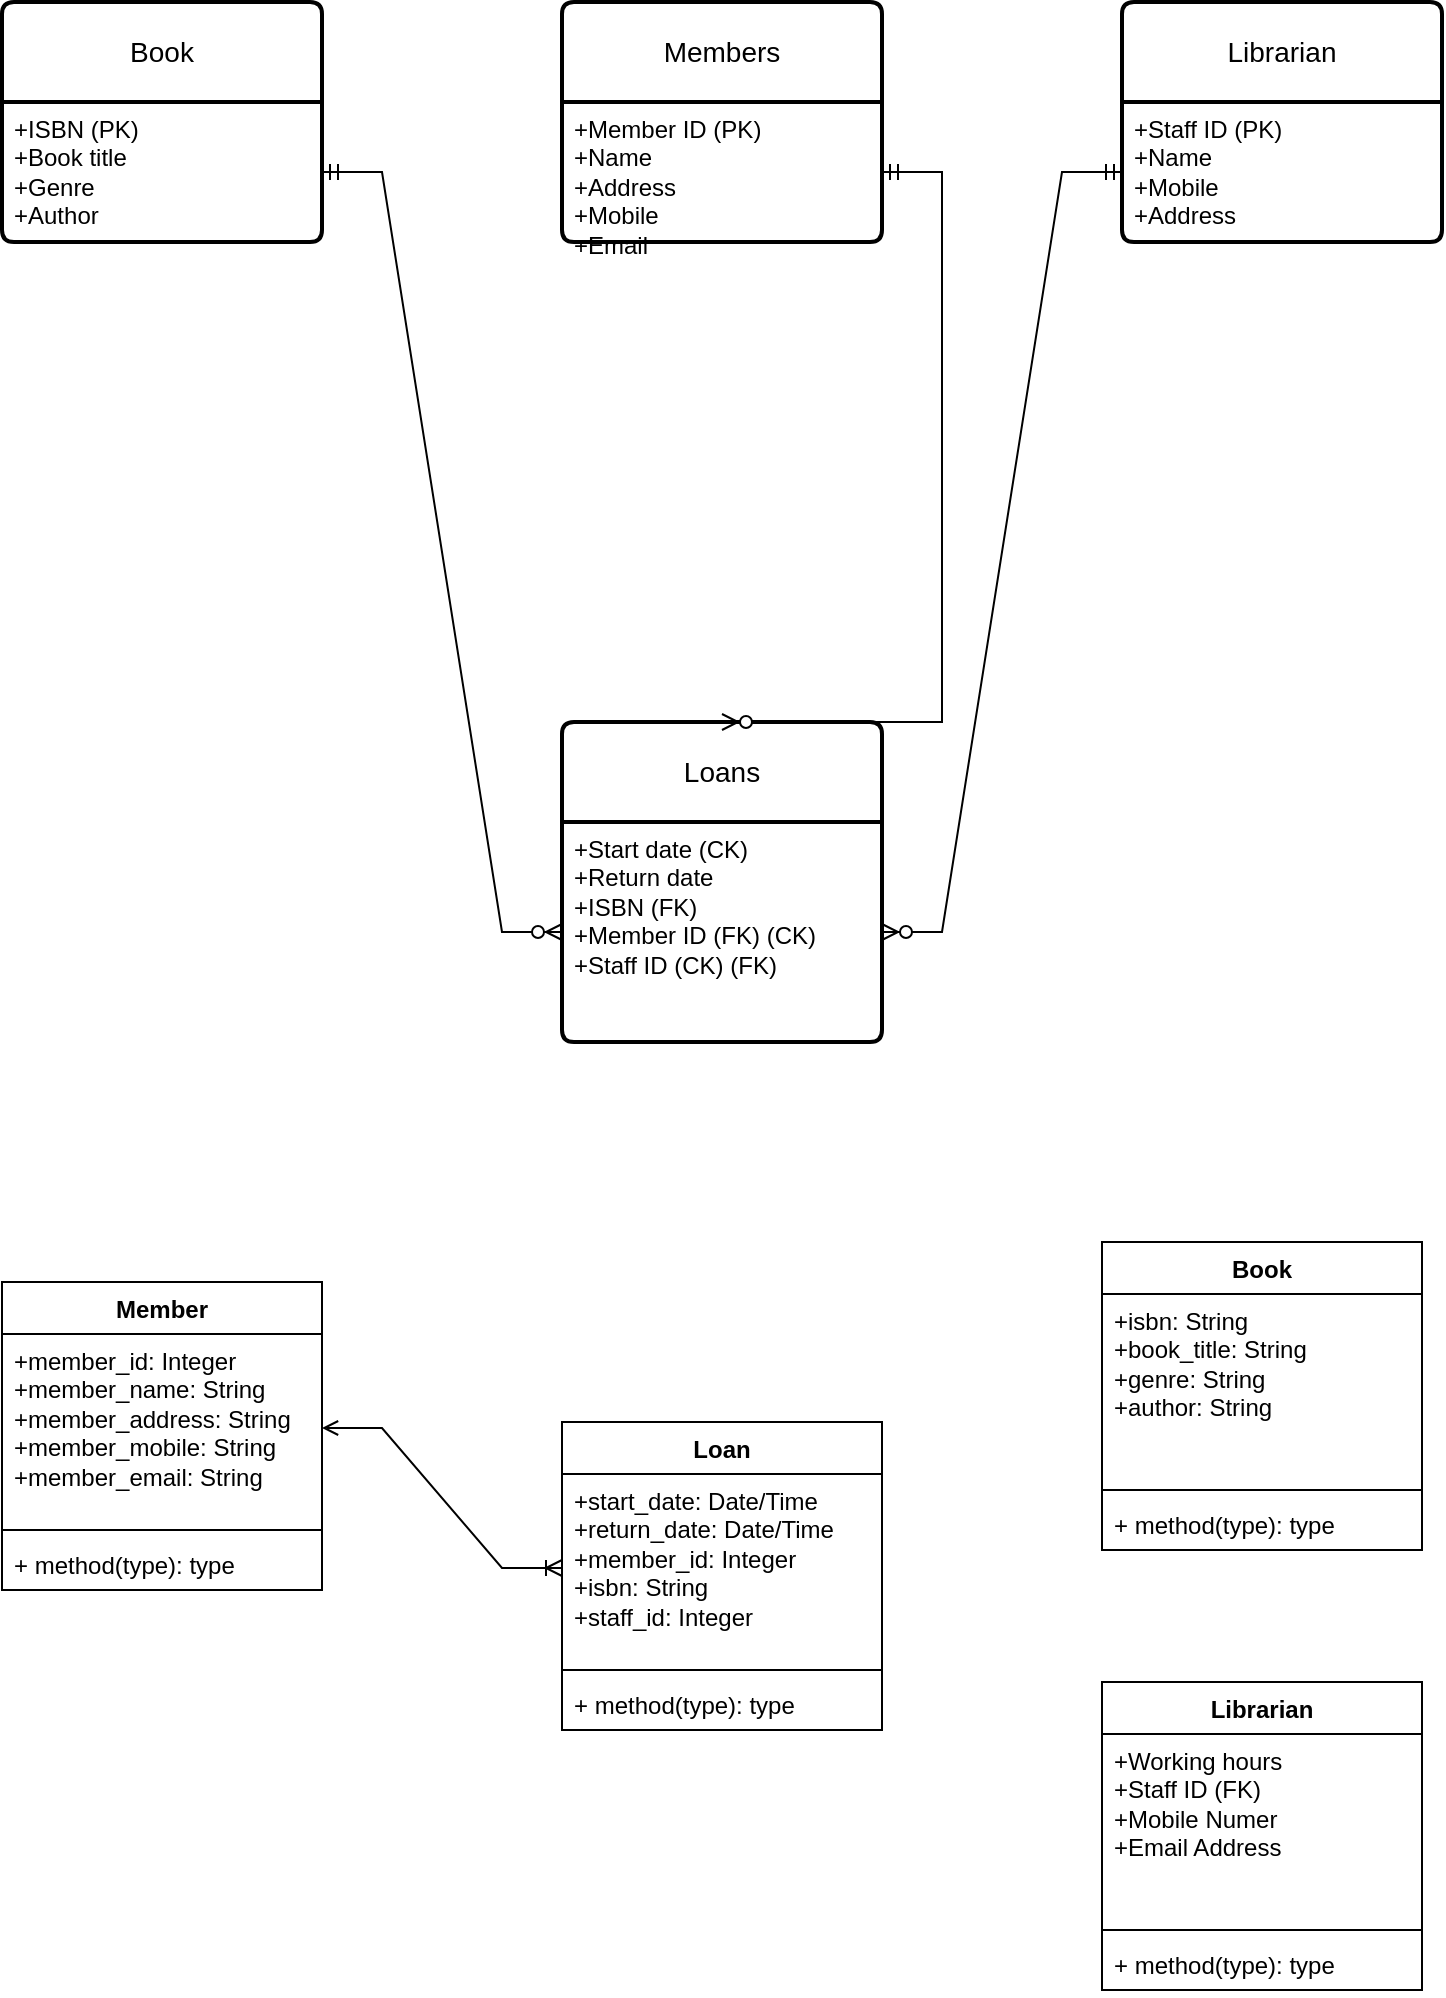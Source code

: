 <mxfile version="24.4.9" type="github">
  <diagram name="Page-1" id="fPj5VK5BWqZONE03JprT">
    <mxGraphModel dx="1488" dy="893" grid="1" gridSize="10" guides="1" tooltips="1" connect="1" arrows="1" fold="1" page="1" pageScale="1" pageWidth="827" pageHeight="1169" math="0" shadow="0">
      <root>
        <mxCell id="0" />
        <mxCell id="1" parent="0" />
        <mxCell id="WcHl2znlv1x4LHeQimge-1" value="Book" style="swimlane;childLayout=stackLayout;horizontal=1;startSize=50;horizontalStack=0;rounded=1;fontSize=14;fontStyle=0;strokeWidth=2;resizeParent=0;resizeLast=1;shadow=0;dashed=0;align=center;arcSize=4;whiteSpace=wrap;html=1;" vertex="1" parent="1">
          <mxGeometry x="40" y="40" width="160" height="120" as="geometry" />
        </mxCell>
        <mxCell id="WcHl2znlv1x4LHeQimge-2" value="+ISBN (PK)&lt;br&gt;+Book title&lt;br&gt;+Genre&lt;div&gt;+Author&lt;/div&gt;" style="align=left;strokeColor=none;fillColor=none;spacingLeft=4;fontSize=12;verticalAlign=top;resizable=0;rotatable=0;part=1;html=1;" vertex="1" parent="WcHl2znlv1x4LHeQimge-1">
          <mxGeometry y="50" width="160" height="70" as="geometry" />
        </mxCell>
        <mxCell id="WcHl2znlv1x4LHeQimge-3" value="Members" style="swimlane;childLayout=stackLayout;horizontal=1;startSize=50;horizontalStack=0;rounded=1;fontSize=14;fontStyle=0;strokeWidth=2;resizeParent=0;resizeLast=1;shadow=0;dashed=0;align=center;arcSize=4;whiteSpace=wrap;html=1;" vertex="1" parent="1">
          <mxGeometry x="320" y="40" width="160" height="120" as="geometry" />
        </mxCell>
        <mxCell id="WcHl2znlv1x4LHeQimge-4" value="+Member ID (PK)&lt;br&gt;+Name&lt;br&gt;+Address&lt;div&gt;+Mobile&lt;/div&gt;&lt;div&gt;+Email&lt;/div&gt;" style="align=left;strokeColor=none;fillColor=none;spacingLeft=4;fontSize=12;verticalAlign=top;resizable=0;rotatable=0;part=1;html=1;" vertex="1" parent="WcHl2znlv1x4LHeQimge-3">
          <mxGeometry y="50" width="160" height="70" as="geometry" />
        </mxCell>
        <mxCell id="WcHl2znlv1x4LHeQimge-5" value="Loans" style="swimlane;childLayout=stackLayout;horizontal=1;startSize=50;horizontalStack=0;rounded=1;fontSize=14;fontStyle=0;strokeWidth=2;resizeParent=0;resizeLast=1;shadow=0;dashed=0;align=center;arcSize=4;whiteSpace=wrap;html=1;" vertex="1" parent="1">
          <mxGeometry x="320" y="400" width="160" height="160" as="geometry" />
        </mxCell>
        <mxCell id="WcHl2znlv1x4LHeQimge-6" value="+Start date (CK)&lt;br&gt;+Return date&lt;br&gt;+ISBN (FK)&lt;div&gt;+Member ID (FK) (CK)&lt;/div&gt;&lt;div&gt;+Staff ID (CK) (FK)&lt;/div&gt;" style="align=left;strokeColor=none;fillColor=none;spacingLeft=4;fontSize=12;verticalAlign=top;resizable=0;rotatable=0;part=1;html=1;" vertex="1" parent="WcHl2znlv1x4LHeQimge-5">
          <mxGeometry y="50" width="160" height="110" as="geometry" />
        </mxCell>
        <mxCell id="WcHl2znlv1x4LHeQimge-10" value="Librarian" style="swimlane;childLayout=stackLayout;horizontal=1;startSize=50;horizontalStack=0;rounded=1;fontSize=14;fontStyle=0;strokeWidth=2;resizeParent=0;resizeLast=1;shadow=0;dashed=0;align=center;arcSize=4;whiteSpace=wrap;html=1;" vertex="1" parent="1">
          <mxGeometry x="600" y="40" width="160" height="120" as="geometry" />
        </mxCell>
        <mxCell id="WcHl2znlv1x4LHeQimge-11" value="+Staff ID (PK)&lt;br&gt;+Name&lt;div&gt;+Mobile&lt;/div&gt;&lt;div&gt;+Address&lt;/div&gt;" style="align=left;strokeColor=none;fillColor=none;spacingLeft=4;fontSize=12;verticalAlign=top;resizable=0;rotatable=0;part=1;html=1;" vertex="1" parent="WcHl2znlv1x4LHeQimge-10">
          <mxGeometry y="50" width="160" height="70" as="geometry" />
        </mxCell>
        <mxCell id="WcHl2znlv1x4LHeQimge-14" value="" style="edgeStyle=entityRelationEdgeStyle;fontSize=12;html=1;endArrow=ERzeroToMany;startArrow=ERmandOne;rounded=0;" edge="1" parent="1" source="WcHl2znlv1x4LHeQimge-2" target="WcHl2znlv1x4LHeQimge-6">
          <mxGeometry width="100" height="100" relative="1" as="geometry">
            <mxPoint x="160" y="150.0" as="sourcePoint" />
            <mxPoint x="320" y="450" as="targetPoint" />
            <Array as="points">
              <mxPoint x="-180" y="-10" />
              <mxPoint x="80" y="200" />
              <mxPoint x="-210" y="30" />
            </Array>
          </mxGeometry>
        </mxCell>
        <mxCell id="WcHl2znlv1x4LHeQimge-16" value="" style="edgeStyle=entityRelationEdgeStyle;fontSize=12;html=1;endArrow=ERzeroToMany;startArrow=ERmandOne;rounded=0;" edge="1" parent="1" source="WcHl2znlv1x4LHeQimge-11" target="WcHl2znlv1x4LHeQimge-6">
          <mxGeometry width="100" height="100" relative="1" as="geometry">
            <mxPoint x="580" y="160" as="sourcePoint" />
            <mxPoint x="740" y="330" as="targetPoint" />
            <Array as="points">
              <mxPoint x="240" y="-10" />
              <mxPoint x="500" y="200" />
              <mxPoint x="210" y="30" />
            </Array>
          </mxGeometry>
        </mxCell>
        <mxCell id="WcHl2znlv1x4LHeQimge-17" value="" style="edgeStyle=entityRelationEdgeStyle;fontSize=12;html=1;endArrow=ERzeroToMany;startArrow=ERmandOne;rounded=0;entryX=0.5;entryY=0;entryDx=0;entryDy=0;" edge="1" parent="1" source="WcHl2znlv1x4LHeQimge-4" target="WcHl2znlv1x4LHeQimge-5">
          <mxGeometry width="100" height="100" relative="1" as="geometry">
            <mxPoint x="400" y="161" as="sourcePoint" />
            <mxPoint x="590" y="170" as="targetPoint" />
            <Array as="points">
              <mxPoint x="-11" />
              <mxPoint x="409" y="220" />
              <mxPoint x="249" y="210" />
              <mxPoint x="-41" y="40" />
            </Array>
          </mxGeometry>
        </mxCell>
        <mxCell id="WcHl2znlv1x4LHeQimge-18" value="Member" style="swimlane;fontStyle=1;align=center;verticalAlign=top;childLayout=stackLayout;horizontal=1;startSize=26;horizontalStack=0;resizeParent=1;resizeParentMax=0;resizeLast=0;collapsible=1;marginBottom=0;whiteSpace=wrap;html=1;" vertex="1" parent="1">
          <mxGeometry x="40" y="680" width="160" height="154" as="geometry" />
        </mxCell>
        <mxCell id="WcHl2znlv1x4LHeQimge-19" value="&lt;span style=&quot;text-wrap: nowrap;&quot;&gt;+member_id: Integer&lt;/span&gt;&lt;br style=&quot;text-wrap: nowrap;&quot;&gt;&lt;span style=&quot;text-wrap: nowrap;&quot;&gt;+member_name: String&lt;/span&gt;&lt;br style=&quot;text-wrap: nowrap;&quot;&gt;&lt;span style=&quot;text-wrap: nowrap;&quot;&gt;+member_address: String&lt;/span&gt;&lt;div style=&quot;text-wrap: nowrap;&quot;&gt;+member_mobile: String&lt;/div&gt;&lt;div style=&quot;text-wrap: nowrap;&quot;&gt;+member_email: String&lt;/div&gt;" style="text;strokeColor=none;fillColor=none;align=left;verticalAlign=top;spacingLeft=4;spacingRight=4;overflow=hidden;rotatable=0;points=[[0,0.5],[1,0.5]];portConstraint=eastwest;whiteSpace=wrap;html=1;" vertex="1" parent="WcHl2znlv1x4LHeQimge-18">
          <mxGeometry y="26" width="160" height="94" as="geometry" />
        </mxCell>
        <mxCell id="WcHl2znlv1x4LHeQimge-20" value="" style="line;strokeWidth=1;fillColor=none;align=left;verticalAlign=middle;spacingTop=-1;spacingLeft=3;spacingRight=3;rotatable=0;labelPosition=right;points=[];portConstraint=eastwest;strokeColor=inherit;" vertex="1" parent="WcHl2znlv1x4LHeQimge-18">
          <mxGeometry y="120" width="160" height="8" as="geometry" />
        </mxCell>
        <mxCell id="WcHl2znlv1x4LHeQimge-21" value="+ method(type): type" style="text;strokeColor=none;fillColor=none;align=left;verticalAlign=top;spacingLeft=4;spacingRight=4;overflow=hidden;rotatable=0;points=[[0,0.5],[1,0.5]];portConstraint=eastwest;whiteSpace=wrap;html=1;" vertex="1" parent="WcHl2znlv1x4LHeQimge-18">
          <mxGeometry y="128" width="160" height="26" as="geometry" />
        </mxCell>
        <mxCell id="WcHl2znlv1x4LHeQimge-22" value="Loan" style="swimlane;fontStyle=1;align=center;verticalAlign=top;childLayout=stackLayout;horizontal=1;startSize=26;horizontalStack=0;resizeParent=1;resizeParentMax=0;resizeLast=0;collapsible=1;marginBottom=0;whiteSpace=wrap;html=1;" vertex="1" parent="1">
          <mxGeometry x="320" y="750" width="160" height="154" as="geometry" />
        </mxCell>
        <mxCell id="WcHl2znlv1x4LHeQimge-23" value="&lt;span style=&quot;text-wrap: nowrap;&quot;&gt;+start_date: Date/Time&lt;/span&gt;&lt;div&gt;&lt;span style=&quot;text-wrap: nowrap;&quot;&gt;+return_date: Date/Time&lt;/span&gt;&lt;/div&gt;&lt;div&gt;&lt;span style=&quot;text-wrap: nowrap;&quot;&gt;+member_id: Integer&lt;/span&gt;&lt;/div&gt;&lt;div&gt;&lt;span style=&quot;text-wrap: nowrap;&quot;&gt;+isbn: String&lt;/span&gt;&lt;/div&gt;&lt;div&gt;&lt;span style=&quot;text-wrap: nowrap;&quot;&gt;+staff_id: Integer&lt;/span&gt;&lt;/div&gt;" style="text;strokeColor=none;fillColor=none;align=left;verticalAlign=top;spacingLeft=4;spacingRight=4;overflow=hidden;rotatable=0;points=[[0,0.5],[1,0.5]];portConstraint=eastwest;whiteSpace=wrap;html=1;" vertex="1" parent="WcHl2znlv1x4LHeQimge-22">
          <mxGeometry y="26" width="160" height="94" as="geometry" />
        </mxCell>
        <mxCell id="WcHl2znlv1x4LHeQimge-24" value="" style="line;strokeWidth=1;fillColor=none;align=left;verticalAlign=middle;spacingTop=-1;spacingLeft=3;spacingRight=3;rotatable=0;labelPosition=right;points=[];portConstraint=eastwest;strokeColor=inherit;" vertex="1" parent="WcHl2znlv1x4LHeQimge-22">
          <mxGeometry y="120" width="160" height="8" as="geometry" />
        </mxCell>
        <mxCell id="WcHl2znlv1x4LHeQimge-25" value="+ method(type): type" style="text;strokeColor=none;fillColor=none;align=left;verticalAlign=top;spacingLeft=4;spacingRight=4;overflow=hidden;rotatable=0;points=[[0,0.5],[1,0.5]];portConstraint=eastwest;whiteSpace=wrap;html=1;" vertex="1" parent="WcHl2znlv1x4LHeQimge-22">
          <mxGeometry y="128" width="160" height="26" as="geometry" />
        </mxCell>
        <mxCell id="WcHl2znlv1x4LHeQimge-26" value="Librarian" style="swimlane;fontStyle=1;align=center;verticalAlign=top;childLayout=stackLayout;horizontal=1;startSize=26;horizontalStack=0;resizeParent=1;resizeParentMax=0;resizeLast=0;collapsible=1;marginBottom=0;whiteSpace=wrap;html=1;" vertex="1" parent="1">
          <mxGeometry x="590" y="880" width="160" height="154" as="geometry" />
        </mxCell>
        <mxCell id="WcHl2znlv1x4LHeQimge-27" value="&lt;span style=&quot;text-wrap: nowrap;&quot;&gt;+Working hours&lt;/span&gt;&lt;br style=&quot;text-wrap: nowrap;&quot;&gt;&lt;span style=&quot;text-wrap: nowrap;&quot;&gt;+Staff ID (FK)&lt;/span&gt;&lt;br style=&quot;text-wrap: nowrap;&quot;&gt;&lt;span style=&quot;text-wrap: nowrap;&quot;&gt;+Mobile Numer&lt;/span&gt;&lt;div style=&quot;text-wrap: nowrap;&quot;&gt;+Email Address&lt;/div&gt;" style="text;strokeColor=none;fillColor=none;align=left;verticalAlign=top;spacingLeft=4;spacingRight=4;overflow=hidden;rotatable=0;points=[[0,0.5],[1,0.5]];portConstraint=eastwest;whiteSpace=wrap;html=1;" vertex="1" parent="WcHl2znlv1x4LHeQimge-26">
          <mxGeometry y="26" width="160" height="94" as="geometry" />
        </mxCell>
        <mxCell id="WcHl2znlv1x4LHeQimge-28" value="" style="line;strokeWidth=1;fillColor=none;align=left;verticalAlign=middle;spacingTop=-1;spacingLeft=3;spacingRight=3;rotatable=0;labelPosition=right;points=[];portConstraint=eastwest;strokeColor=inherit;" vertex="1" parent="WcHl2znlv1x4LHeQimge-26">
          <mxGeometry y="120" width="160" height="8" as="geometry" />
        </mxCell>
        <mxCell id="WcHl2znlv1x4LHeQimge-29" value="+ method(type): type" style="text;strokeColor=none;fillColor=none;align=left;verticalAlign=top;spacingLeft=4;spacingRight=4;overflow=hidden;rotatable=0;points=[[0,0.5],[1,0.5]];portConstraint=eastwest;whiteSpace=wrap;html=1;" vertex="1" parent="WcHl2znlv1x4LHeQimge-26">
          <mxGeometry y="128" width="160" height="26" as="geometry" />
        </mxCell>
        <mxCell id="WcHl2znlv1x4LHeQimge-34" value="Book" style="swimlane;fontStyle=1;align=center;verticalAlign=top;childLayout=stackLayout;horizontal=1;startSize=26;horizontalStack=0;resizeParent=1;resizeParentMax=0;resizeLast=0;collapsible=1;marginBottom=0;whiteSpace=wrap;html=1;" vertex="1" parent="1">
          <mxGeometry x="590" y="660" width="160" height="154" as="geometry" />
        </mxCell>
        <mxCell id="WcHl2znlv1x4LHeQimge-35" value="&lt;span style=&quot;text-wrap: nowrap;&quot;&gt;+isbn: String&lt;/span&gt;&lt;div&gt;&lt;span style=&quot;text-wrap: nowrap;&quot;&gt;+book_title: String&lt;/span&gt;&lt;/div&gt;&lt;div&gt;&lt;span style=&quot;text-wrap: nowrap;&quot;&gt;+genre: String&lt;/span&gt;&lt;/div&gt;&lt;div&gt;&lt;span style=&quot;text-wrap: nowrap;&quot;&gt;+author: String&lt;/span&gt;&lt;/div&gt;" style="text;strokeColor=none;fillColor=none;align=left;verticalAlign=top;spacingLeft=4;spacingRight=4;overflow=hidden;rotatable=0;points=[[0,0.5],[1,0.5]];portConstraint=eastwest;whiteSpace=wrap;html=1;" vertex="1" parent="WcHl2znlv1x4LHeQimge-34">
          <mxGeometry y="26" width="160" height="94" as="geometry" />
        </mxCell>
        <mxCell id="WcHl2znlv1x4LHeQimge-36" value="" style="line;strokeWidth=1;fillColor=none;align=left;verticalAlign=middle;spacingTop=-1;spacingLeft=3;spacingRight=3;rotatable=0;labelPosition=right;points=[];portConstraint=eastwest;strokeColor=inherit;" vertex="1" parent="WcHl2znlv1x4LHeQimge-34">
          <mxGeometry y="120" width="160" height="8" as="geometry" />
        </mxCell>
        <mxCell id="WcHl2znlv1x4LHeQimge-37" value="+ method(type): type" style="text;strokeColor=none;fillColor=none;align=left;verticalAlign=top;spacingLeft=4;spacingRight=4;overflow=hidden;rotatable=0;points=[[0,0.5],[1,0.5]];portConstraint=eastwest;whiteSpace=wrap;html=1;" vertex="1" parent="WcHl2znlv1x4LHeQimge-34">
          <mxGeometry y="128" width="160" height="26" as="geometry" />
        </mxCell>
        <mxCell id="WcHl2znlv1x4LHeQimge-40" value="" style="edgeStyle=entityRelationEdgeStyle;fontSize=12;html=1;endArrow=ERoneToMany;endFill=0;startArrow=open;rounded=0;startFill=0;" edge="1" parent="1" source="WcHl2znlv1x4LHeQimge-19" target="WcHl2znlv1x4LHeQimge-23">
          <mxGeometry width="100" height="100" relative="1" as="geometry">
            <mxPoint x="460" y="1090" as="sourcePoint" />
            <mxPoint x="560" y="990" as="targetPoint" />
          </mxGeometry>
        </mxCell>
      </root>
    </mxGraphModel>
  </diagram>
</mxfile>
